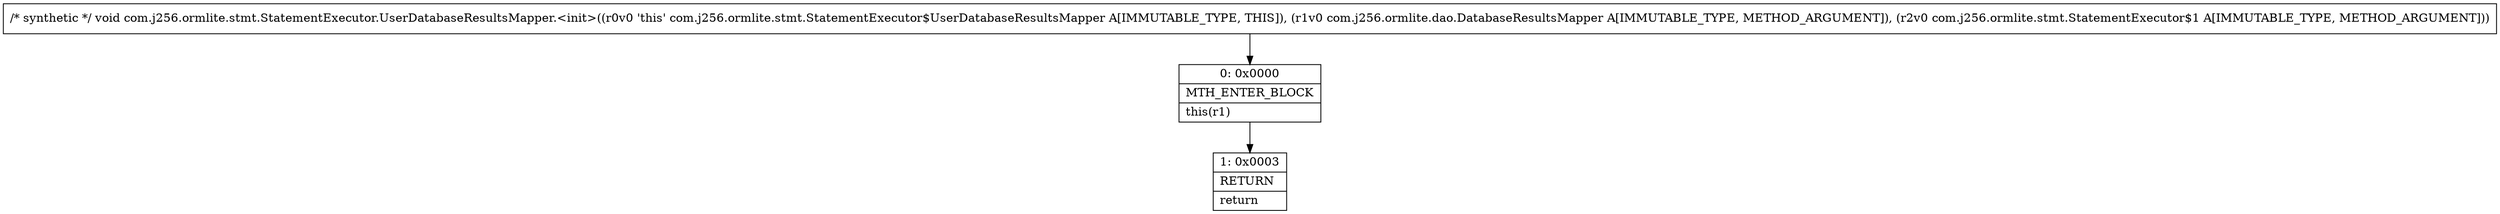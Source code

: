 digraph "CFG forcom.j256.ormlite.stmt.StatementExecutor.UserDatabaseResultsMapper.\<init\>(Lcom\/j256\/ormlite\/dao\/DatabaseResultsMapper;Lcom\/j256\/ormlite\/stmt\/StatementExecutor$1;)V" {
Node_0 [shape=record,label="{0\:\ 0x0000|MTH_ENTER_BLOCK\l|this(r1)\l}"];
Node_1 [shape=record,label="{1\:\ 0x0003|RETURN\l|return\l}"];
MethodNode[shape=record,label="{\/* synthetic *\/ void com.j256.ormlite.stmt.StatementExecutor.UserDatabaseResultsMapper.\<init\>((r0v0 'this' com.j256.ormlite.stmt.StatementExecutor$UserDatabaseResultsMapper A[IMMUTABLE_TYPE, THIS]), (r1v0 com.j256.ormlite.dao.DatabaseResultsMapper A[IMMUTABLE_TYPE, METHOD_ARGUMENT]), (r2v0 com.j256.ormlite.stmt.StatementExecutor$1 A[IMMUTABLE_TYPE, METHOD_ARGUMENT])) }"];
MethodNode -> Node_0;
Node_0 -> Node_1;
}

